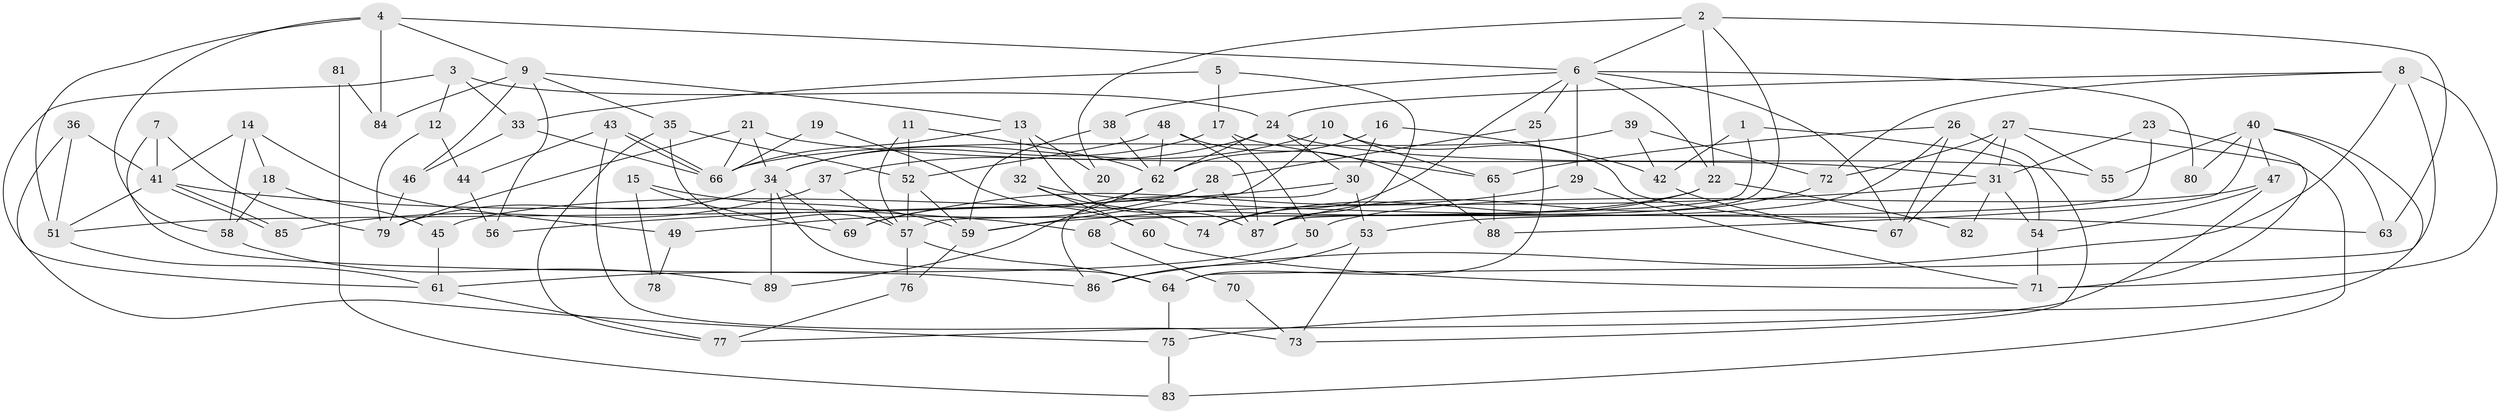 // Generated by graph-tools (version 1.1) at 2025/50/03/09/25 03:50:03]
// undirected, 89 vertices, 178 edges
graph export_dot {
graph [start="1"]
  node [color=gray90,style=filled];
  1;
  2;
  3;
  4;
  5;
  6;
  7;
  8;
  9;
  10;
  11;
  12;
  13;
  14;
  15;
  16;
  17;
  18;
  19;
  20;
  21;
  22;
  23;
  24;
  25;
  26;
  27;
  28;
  29;
  30;
  31;
  32;
  33;
  34;
  35;
  36;
  37;
  38;
  39;
  40;
  41;
  42;
  43;
  44;
  45;
  46;
  47;
  48;
  49;
  50;
  51;
  52;
  53;
  54;
  55;
  56;
  57;
  58;
  59;
  60;
  61;
  62;
  63;
  64;
  65;
  66;
  67;
  68;
  69;
  70;
  71;
  72;
  73;
  74;
  75;
  76;
  77;
  78;
  79;
  80;
  81;
  82;
  83;
  84;
  85;
  86;
  87;
  88;
  89;
  1 -- 42;
  1 -- 54;
  1 -- 57;
  2 -- 87;
  2 -- 6;
  2 -- 20;
  2 -- 22;
  2 -- 63;
  3 -- 61;
  3 -- 24;
  3 -- 12;
  3 -- 33;
  4 -- 58;
  4 -- 9;
  4 -- 6;
  4 -- 51;
  4 -- 84;
  5 -- 33;
  5 -- 87;
  5 -- 17;
  6 -- 67;
  6 -- 22;
  6 -- 25;
  6 -- 29;
  6 -- 38;
  6 -- 74;
  6 -- 80;
  7 -- 41;
  7 -- 79;
  7 -- 86;
  8 -- 64;
  8 -- 86;
  8 -- 24;
  8 -- 71;
  8 -- 72;
  9 -- 35;
  9 -- 13;
  9 -- 46;
  9 -- 56;
  9 -- 84;
  10 -- 59;
  10 -- 67;
  10 -- 34;
  10 -- 65;
  11 -- 57;
  11 -- 52;
  11 -- 62;
  12 -- 79;
  12 -- 44;
  13 -- 87;
  13 -- 32;
  13 -- 20;
  13 -- 66;
  14 -- 18;
  14 -- 41;
  14 -- 49;
  14 -- 58;
  15 -- 69;
  15 -- 59;
  15 -- 78;
  16 -- 30;
  16 -- 62;
  16 -- 42;
  17 -- 34;
  17 -- 50;
  17 -- 65;
  18 -- 58;
  18 -- 45;
  19 -- 60;
  19 -- 66;
  21 -- 66;
  21 -- 34;
  21 -- 31;
  21 -- 79;
  22 -- 45;
  22 -- 74;
  22 -- 82;
  23 -- 31;
  23 -- 71;
  23 -- 68;
  24 -- 62;
  24 -- 30;
  24 -- 37;
  24 -- 55;
  25 -- 64;
  25 -- 28;
  26 -- 65;
  26 -- 53;
  26 -- 67;
  26 -- 73;
  27 -- 67;
  27 -- 31;
  27 -- 55;
  27 -- 72;
  27 -- 83;
  28 -- 87;
  28 -- 49;
  28 -- 51;
  29 -- 69;
  29 -- 71;
  30 -- 86;
  30 -- 53;
  30 -- 56;
  31 -- 54;
  31 -- 59;
  31 -- 82;
  32 -- 74;
  32 -- 63;
  32 -- 60;
  33 -- 66;
  33 -- 46;
  34 -- 79;
  34 -- 64;
  34 -- 69;
  34 -- 89;
  35 -- 57;
  35 -- 77;
  35 -- 52;
  36 -- 51;
  36 -- 41;
  36 -- 75;
  37 -- 57;
  37 -- 85;
  38 -- 62;
  38 -- 59;
  39 -- 66;
  39 -- 72;
  39 -- 42;
  40 -- 55;
  40 -- 75;
  40 -- 47;
  40 -- 63;
  40 -- 80;
  40 -- 88;
  41 -- 51;
  41 -- 85;
  41 -- 85;
  41 -- 68;
  42 -- 67;
  43 -- 44;
  43 -- 66;
  43 -- 66;
  43 -- 73;
  44 -- 56;
  45 -- 61;
  46 -- 79;
  47 -- 77;
  47 -- 50;
  47 -- 54;
  48 -- 52;
  48 -- 88;
  48 -- 62;
  48 -- 87;
  49 -- 78;
  50 -- 61;
  51 -- 61;
  52 -- 59;
  52 -- 57;
  53 -- 73;
  53 -- 86;
  54 -- 71;
  57 -- 64;
  57 -- 76;
  58 -- 89;
  59 -- 76;
  60 -- 71;
  61 -- 77;
  62 -- 69;
  62 -- 89;
  64 -- 75;
  65 -- 88;
  68 -- 70;
  70 -- 73;
  72 -- 87;
  75 -- 83;
  76 -- 77;
  81 -- 83;
  81 -- 84;
}
